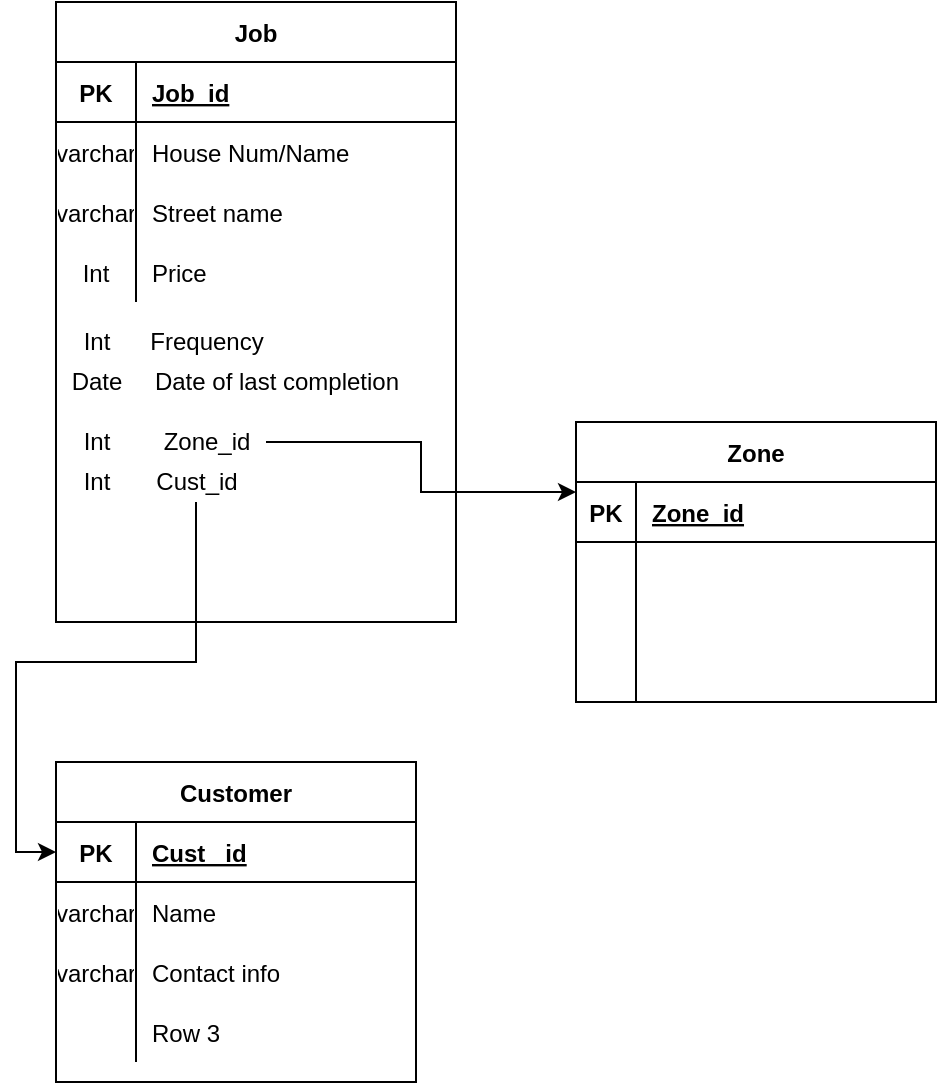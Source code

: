 <mxfile version="20.0.1" type="github">
  <diagram id="sFkQ_-mIcTNxrRSsmxkI" name="Page-1">
    <mxGraphModel dx="1662" dy="794" grid="1" gridSize="10" guides="1" tooltips="1" connect="1" arrows="1" fold="1" page="1" pageScale="1" pageWidth="850" pageHeight="1100" math="0" shadow="0">
      <root>
        <mxCell id="0" />
        <mxCell id="1" parent="0" />
        <mxCell id="KPxtfBM-qsj5sPWYzQvm-1" value="Job" style="shape=table;startSize=30;container=1;collapsible=1;childLayout=tableLayout;fixedRows=1;rowLines=0;fontStyle=1;align=center;resizeLast=1;" vertex="1" parent="1">
          <mxGeometry x="80" y="200" width="200" height="310" as="geometry" />
        </mxCell>
        <mxCell id="KPxtfBM-qsj5sPWYzQvm-2" value="" style="shape=tableRow;horizontal=0;startSize=0;swimlaneHead=0;swimlaneBody=0;fillColor=none;collapsible=0;dropTarget=0;points=[[0,0.5],[1,0.5]];portConstraint=eastwest;top=0;left=0;right=0;bottom=1;" vertex="1" parent="KPxtfBM-qsj5sPWYzQvm-1">
          <mxGeometry y="30" width="200" height="30" as="geometry" />
        </mxCell>
        <mxCell id="KPxtfBM-qsj5sPWYzQvm-3" value="PK" style="shape=partialRectangle;connectable=0;fillColor=none;top=0;left=0;bottom=0;right=0;fontStyle=1;overflow=hidden;" vertex="1" parent="KPxtfBM-qsj5sPWYzQvm-2">
          <mxGeometry width="40" height="30" as="geometry">
            <mxRectangle width="40" height="30" as="alternateBounds" />
          </mxGeometry>
        </mxCell>
        <mxCell id="KPxtfBM-qsj5sPWYzQvm-4" value="Job_id" style="shape=partialRectangle;connectable=0;fillColor=none;top=0;left=0;bottom=0;right=0;align=left;spacingLeft=6;fontStyle=5;overflow=hidden;" vertex="1" parent="KPxtfBM-qsj5sPWYzQvm-2">
          <mxGeometry x="40" width="160" height="30" as="geometry">
            <mxRectangle width="160" height="30" as="alternateBounds" />
          </mxGeometry>
        </mxCell>
        <mxCell id="KPxtfBM-qsj5sPWYzQvm-5" value="" style="shape=tableRow;horizontal=0;startSize=0;swimlaneHead=0;swimlaneBody=0;fillColor=none;collapsible=0;dropTarget=0;points=[[0,0.5],[1,0.5]];portConstraint=eastwest;top=0;left=0;right=0;bottom=0;" vertex="1" parent="KPxtfBM-qsj5sPWYzQvm-1">
          <mxGeometry y="60" width="200" height="30" as="geometry" />
        </mxCell>
        <mxCell id="KPxtfBM-qsj5sPWYzQvm-6" value="varchar" style="shape=partialRectangle;connectable=0;fillColor=none;top=0;left=0;bottom=0;right=0;editable=1;overflow=hidden;" vertex="1" parent="KPxtfBM-qsj5sPWYzQvm-5">
          <mxGeometry width="40" height="30" as="geometry">
            <mxRectangle width="40" height="30" as="alternateBounds" />
          </mxGeometry>
        </mxCell>
        <mxCell id="KPxtfBM-qsj5sPWYzQvm-7" value="House Num/Name" style="shape=partialRectangle;connectable=0;fillColor=none;top=0;left=0;bottom=0;right=0;align=left;spacingLeft=6;overflow=hidden;" vertex="1" parent="KPxtfBM-qsj5sPWYzQvm-5">
          <mxGeometry x="40" width="160" height="30" as="geometry">
            <mxRectangle width="160" height="30" as="alternateBounds" />
          </mxGeometry>
        </mxCell>
        <mxCell id="KPxtfBM-qsj5sPWYzQvm-8" value="" style="shape=tableRow;horizontal=0;startSize=0;swimlaneHead=0;swimlaneBody=0;fillColor=none;collapsible=0;dropTarget=0;points=[[0,0.5],[1,0.5]];portConstraint=eastwest;top=0;left=0;right=0;bottom=0;" vertex="1" parent="KPxtfBM-qsj5sPWYzQvm-1">
          <mxGeometry y="90" width="200" height="30" as="geometry" />
        </mxCell>
        <mxCell id="KPxtfBM-qsj5sPWYzQvm-9" value="varchar" style="shape=partialRectangle;connectable=0;fillColor=none;top=0;left=0;bottom=0;right=0;editable=1;overflow=hidden;" vertex="1" parent="KPxtfBM-qsj5sPWYzQvm-8">
          <mxGeometry width="40" height="30" as="geometry">
            <mxRectangle width="40" height="30" as="alternateBounds" />
          </mxGeometry>
        </mxCell>
        <mxCell id="KPxtfBM-qsj5sPWYzQvm-10" value="Street name" style="shape=partialRectangle;connectable=0;fillColor=none;top=0;left=0;bottom=0;right=0;align=left;spacingLeft=6;overflow=hidden;" vertex="1" parent="KPxtfBM-qsj5sPWYzQvm-8">
          <mxGeometry x="40" width="160" height="30" as="geometry">
            <mxRectangle width="160" height="30" as="alternateBounds" />
          </mxGeometry>
        </mxCell>
        <mxCell id="KPxtfBM-qsj5sPWYzQvm-11" value="" style="shape=tableRow;horizontal=0;startSize=0;swimlaneHead=0;swimlaneBody=0;fillColor=none;collapsible=0;dropTarget=0;points=[[0,0.5],[1,0.5]];portConstraint=eastwest;top=0;left=0;right=0;bottom=0;" vertex="1" parent="KPxtfBM-qsj5sPWYzQvm-1">
          <mxGeometry y="120" width="200" height="30" as="geometry" />
        </mxCell>
        <mxCell id="KPxtfBM-qsj5sPWYzQvm-12" value="Int" style="shape=partialRectangle;connectable=0;fillColor=none;top=0;left=0;bottom=0;right=0;editable=1;overflow=hidden;" vertex="1" parent="KPxtfBM-qsj5sPWYzQvm-11">
          <mxGeometry width="40" height="30" as="geometry">
            <mxRectangle width="40" height="30" as="alternateBounds" />
          </mxGeometry>
        </mxCell>
        <mxCell id="KPxtfBM-qsj5sPWYzQvm-13" value="Price" style="shape=partialRectangle;connectable=0;fillColor=none;top=0;left=0;bottom=0;right=0;align=left;spacingLeft=6;overflow=hidden;" vertex="1" parent="KPxtfBM-qsj5sPWYzQvm-11">
          <mxGeometry x="40" width="160" height="30" as="geometry">
            <mxRectangle width="160" height="30" as="alternateBounds" />
          </mxGeometry>
        </mxCell>
        <mxCell id="KPxtfBM-qsj5sPWYzQvm-28" value="Int" style="text;html=1;align=center;verticalAlign=middle;resizable=0;points=[];autosize=1;strokeColor=none;fillColor=none;" vertex="1" parent="1">
          <mxGeometry x="85" y="360" width="30" height="20" as="geometry" />
        </mxCell>
        <mxCell id="KPxtfBM-qsj5sPWYzQvm-29" value="Frequency" style="text;html=1;align=center;verticalAlign=middle;resizable=0;points=[];autosize=1;strokeColor=none;fillColor=none;" vertex="1" parent="1">
          <mxGeometry x="120" y="360" width="70" height="20" as="geometry" />
        </mxCell>
        <mxCell id="KPxtfBM-qsj5sPWYzQvm-30" value="Date" style="text;html=1;align=center;verticalAlign=middle;resizable=0;points=[];autosize=1;strokeColor=none;fillColor=none;" vertex="1" parent="1">
          <mxGeometry x="80" y="380" width="40" height="20" as="geometry" />
        </mxCell>
        <mxCell id="KPxtfBM-qsj5sPWYzQvm-31" value="Date of last completion" style="text;html=1;align=center;verticalAlign=middle;resizable=0;points=[];autosize=1;strokeColor=none;fillColor=none;" vertex="1" parent="1">
          <mxGeometry x="120" y="380" width="140" height="20" as="geometry" />
        </mxCell>
        <mxCell id="KPxtfBM-qsj5sPWYzQvm-32" value="Int" style="text;html=1;align=center;verticalAlign=middle;resizable=0;points=[];autosize=1;strokeColor=none;fillColor=none;" vertex="1" parent="1">
          <mxGeometry x="85" y="410" width="30" height="20" as="geometry" />
        </mxCell>
        <mxCell id="KPxtfBM-qsj5sPWYzQvm-52" style="edgeStyle=orthogonalEdgeStyle;rounded=0;orthogonalLoop=1;jettySize=auto;html=1;entryX=0;entryY=0.25;entryDx=0;entryDy=0;" edge="1" parent="1" source="KPxtfBM-qsj5sPWYzQvm-33" target="KPxtfBM-qsj5sPWYzQvm-37">
          <mxGeometry relative="1" as="geometry" />
        </mxCell>
        <mxCell id="KPxtfBM-qsj5sPWYzQvm-33" value="Zone_id" style="text;html=1;align=center;verticalAlign=middle;resizable=0;points=[];autosize=1;strokeColor=none;fillColor=none;" vertex="1" parent="1">
          <mxGeometry x="125" y="410" width="60" height="20" as="geometry" />
        </mxCell>
        <mxCell id="KPxtfBM-qsj5sPWYzQvm-35" value="Int" style="text;html=1;align=center;verticalAlign=middle;resizable=0;points=[];autosize=1;strokeColor=none;fillColor=none;" vertex="1" parent="1">
          <mxGeometry x="85" y="430" width="30" height="20" as="geometry" />
        </mxCell>
        <mxCell id="KPxtfBM-qsj5sPWYzQvm-67" style="edgeStyle=orthogonalEdgeStyle;rounded=0;orthogonalLoop=1;jettySize=auto;html=1;entryX=0;entryY=0.5;entryDx=0;entryDy=0;" edge="1" parent="1" source="KPxtfBM-qsj5sPWYzQvm-36" target="KPxtfBM-qsj5sPWYzQvm-54">
          <mxGeometry relative="1" as="geometry" />
        </mxCell>
        <mxCell id="KPxtfBM-qsj5sPWYzQvm-36" value="Cust_id" style="text;html=1;align=center;verticalAlign=middle;resizable=0;points=[];autosize=1;strokeColor=none;fillColor=none;" vertex="1" parent="1">
          <mxGeometry x="120" y="430" width="60" height="20" as="geometry" />
        </mxCell>
        <mxCell id="KPxtfBM-qsj5sPWYzQvm-37" value="Zone" style="shape=table;startSize=30;container=1;collapsible=1;childLayout=tableLayout;fixedRows=1;rowLines=0;fontStyle=1;align=center;resizeLast=1;" vertex="1" parent="1">
          <mxGeometry x="340" y="410" width="180" height="140" as="geometry" />
        </mxCell>
        <mxCell id="KPxtfBM-qsj5sPWYzQvm-38" value="" style="shape=tableRow;horizontal=0;startSize=0;swimlaneHead=0;swimlaneBody=0;fillColor=none;collapsible=0;dropTarget=0;points=[[0,0.5],[1,0.5]];portConstraint=eastwest;top=0;left=0;right=0;bottom=1;" vertex="1" parent="KPxtfBM-qsj5sPWYzQvm-37">
          <mxGeometry y="30" width="180" height="30" as="geometry" />
        </mxCell>
        <mxCell id="KPxtfBM-qsj5sPWYzQvm-39" value="PK" style="shape=partialRectangle;connectable=0;fillColor=none;top=0;left=0;bottom=0;right=0;fontStyle=1;overflow=hidden;" vertex="1" parent="KPxtfBM-qsj5sPWYzQvm-38">
          <mxGeometry width="30" height="30" as="geometry">
            <mxRectangle width="30" height="30" as="alternateBounds" />
          </mxGeometry>
        </mxCell>
        <mxCell id="KPxtfBM-qsj5sPWYzQvm-40" value="Zone_id" style="shape=partialRectangle;connectable=0;fillColor=none;top=0;left=0;bottom=0;right=0;align=left;spacingLeft=6;fontStyle=5;overflow=hidden;" vertex="1" parent="KPxtfBM-qsj5sPWYzQvm-38">
          <mxGeometry x="30" width="150" height="30" as="geometry">
            <mxRectangle width="150" height="30" as="alternateBounds" />
          </mxGeometry>
        </mxCell>
        <mxCell id="KPxtfBM-qsj5sPWYzQvm-41" value="" style="shape=tableRow;horizontal=0;startSize=0;swimlaneHead=0;swimlaneBody=0;fillColor=none;collapsible=0;dropTarget=0;points=[[0,0.5],[1,0.5]];portConstraint=eastwest;top=0;left=0;right=0;bottom=0;" vertex="1" parent="KPxtfBM-qsj5sPWYzQvm-37">
          <mxGeometry y="60" width="180" height="30" as="geometry" />
        </mxCell>
        <mxCell id="KPxtfBM-qsj5sPWYzQvm-42" value="" style="shape=partialRectangle;connectable=0;fillColor=none;top=0;left=0;bottom=0;right=0;editable=1;overflow=hidden;" vertex="1" parent="KPxtfBM-qsj5sPWYzQvm-41">
          <mxGeometry width="30" height="30" as="geometry">
            <mxRectangle width="30" height="30" as="alternateBounds" />
          </mxGeometry>
        </mxCell>
        <mxCell id="KPxtfBM-qsj5sPWYzQvm-43" value="" style="shape=partialRectangle;connectable=0;fillColor=none;top=0;left=0;bottom=0;right=0;align=left;spacingLeft=6;overflow=hidden;" vertex="1" parent="KPxtfBM-qsj5sPWYzQvm-41">
          <mxGeometry x="30" width="150" height="30" as="geometry">
            <mxRectangle width="150" height="30" as="alternateBounds" />
          </mxGeometry>
        </mxCell>
        <mxCell id="KPxtfBM-qsj5sPWYzQvm-44" value="" style="shape=tableRow;horizontal=0;startSize=0;swimlaneHead=0;swimlaneBody=0;fillColor=none;collapsible=0;dropTarget=0;points=[[0,0.5],[1,0.5]];portConstraint=eastwest;top=0;left=0;right=0;bottom=0;" vertex="1" parent="KPxtfBM-qsj5sPWYzQvm-37">
          <mxGeometry y="90" width="180" height="30" as="geometry" />
        </mxCell>
        <mxCell id="KPxtfBM-qsj5sPWYzQvm-45" value="" style="shape=partialRectangle;connectable=0;fillColor=none;top=0;left=0;bottom=0;right=0;editable=1;overflow=hidden;" vertex="1" parent="KPxtfBM-qsj5sPWYzQvm-44">
          <mxGeometry width="30" height="30" as="geometry">
            <mxRectangle width="30" height="30" as="alternateBounds" />
          </mxGeometry>
        </mxCell>
        <mxCell id="KPxtfBM-qsj5sPWYzQvm-46" value="" style="shape=partialRectangle;connectable=0;fillColor=none;top=0;left=0;bottom=0;right=0;align=left;spacingLeft=6;overflow=hidden;" vertex="1" parent="KPxtfBM-qsj5sPWYzQvm-44">
          <mxGeometry x="30" width="150" height="30" as="geometry">
            <mxRectangle width="150" height="30" as="alternateBounds" />
          </mxGeometry>
        </mxCell>
        <mxCell id="KPxtfBM-qsj5sPWYzQvm-47" value="" style="shape=tableRow;horizontal=0;startSize=0;swimlaneHead=0;swimlaneBody=0;fillColor=none;collapsible=0;dropTarget=0;points=[[0,0.5],[1,0.5]];portConstraint=eastwest;top=0;left=0;right=0;bottom=0;" vertex="1" parent="KPxtfBM-qsj5sPWYzQvm-37">
          <mxGeometry y="120" width="180" height="20" as="geometry" />
        </mxCell>
        <mxCell id="KPxtfBM-qsj5sPWYzQvm-48" value="" style="shape=partialRectangle;connectable=0;fillColor=none;top=0;left=0;bottom=0;right=0;editable=1;overflow=hidden;" vertex="1" parent="KPxtfBM-qsj5sPWYzQvm-47">
          <mxGeometry width="30" height="20" as="geometry">
            <mxRectangle width="30" height="20" as="alternateBounds" />
          </mxGeometry>
        </mxCell>
        <mxCell id="KPxtfBM-qsj5sPWYzQvm-49" value="" style="shape=partialRectangle;connectable=0;fillColor=none;top=0;left=0;bottom=0;right=0;align=left;spacingLeft=6;overflow=hidden;" vertex="1" parent="KPxtfBM-qsj5sPWYzQvm-47">
          <mxGeometry x="30" width="150" height="20" as="geometry">
            <mxRectangle width="150" height="20" as="alternateBounds" />
          </mxGeometry>
        </mxCell>
        <mxCell id="KPxtfBM-qsj5sPWYzQvm-53" value="Customer" style="shape=table;startSize=30;container=1;collapsible=1;childLayout=tableLayout;fixedRows=1;rowLines=0;fontStyle=1;align=center;resizeLast=1;" vertex="1" parent="1">
          <mxGeometry x="80" y="580" width="180" height="160" as="geometry" />
        </mxCell>
        <mxCell id="KPxtfBM-qsj5sPWYzQvm-54" value="" style="shape=tableRow;horizontal=0;startSize=0;swimlaneHead=0;swimlaneBody=0;fillColor=none;collapsible=0;dropTarget=0;points=[[0,0.5],[1,0.5]];portConstraint=eastwest;top=0;left=0;right=0;bottom=1;" vertex="1" parent="KPxtfBM-qsj5sPWYzQvm-53">
          <mxGeometry y="30" width="180" height="30" as="geometry" />
        </mxCell>
        <mxCell id="KPxtfBM-qsj5sPWYzQvm-55" value="PK" style="shape=partialRectangle;connectable=0;fillColor=none;top=0;left=0;bottom=0;right=0;fontStyle=1;overflow=hidden;" vertex="1" parent="KPxtfBM-qsj5sPWYzQvm-54">
          <mxGeometry width="40" height="30" as="geometry">
            <mxRectangle width="40" height="30" as="alternateBounds" />
          </mxGeometry>
        </mxCell>
        <mxCell id="KPxtfBM-qsj5sPWYzQvm-56" value="Cust _id" style="shape=partialRectangle;connectable=0;fillColor=none;top=0;left=0;bottom=0;right=0;align=left;spacingLeft=6;fontStyle=5;overflow=hidden;" vertex="1" parent="KPxtfBM-qsj5sPWYzQvm-54">
          <mxGeometry x="40" width="140" height="30" as="geometry">
            <mxRectangle width="140" height="30" as="alternateBounds" />
          </mxGeometry>
        </mxCell>
        <mxCell id="KPxtfBM-qsj5sPWYzQvm-57" value="" style="shape=tableRow;horizontal=0;startSize=0;swimlaneHead=0;swimlaneBody=0;fillColor=none;collapsible=0;dropTarget=0;points=[[0,0.5],[1,0.5]];portConstraint=eastwest;top=0;left=0;right=0;bottom=0;" vertex="1" parent="KPxtfBM-qsj5sPWYzQvm-53">
          <mxGeometry y="60" width="180" height="30" as="geometry" />
        </mxCell>
        <mxCell id="KPxtfBM-qsj5sPWYzQvm-58" value="varchar" style="shape=partialRectangle;connectable=0;fillColor=none;top=0;left=0;bottom=0;right=0;editable=1;overflow=hidden;" vertex="1" parent="KPxtfBM-qsj5sPWYzQvm-57">
          <mxGeometry width="40" height="30" as="geometry">
            <mxRectangle width="40" height="30" as="alternateBounds" />
          </mxGeometry>
        </mxCell>
        <mxCell id="KPxtfBM-qsj5sPWYzQvm-59" value="Name" style="shape=partialRectangle;connectable=0;fillColor=none;top=0;left=0;bottom=0;right=0;align=left;spacingLeft=6;overflow=hidden;" vertex="1" parent="KPxtfBM-qsj5sPWYzQvm-57">
          <mxGeometry x="40" width="140" height="30" as="geometry">
            <mxRectangle width="140" height="30" as="alternateBounds" />
          </mxGeometry>
        </mxCell>
        <mxCell id="KPxtfBM-qsj5sPWYzQvm-60" value="" style="shape=tableRow;horizontal=0;startSize=0;swimlaneHead=0;swimlaneBody=0;fillColor=none;collapsible=0;dropTarget=0;points=[[0,0.5],[1,0.5]];portConstraint=eastwest;top=0;left=0;right=0;bottom=0;" vertex="1" parent="KPxtfBM-qsj5sPWYzQvm-53">
          <mxGeometry y="90" width="180" height="30" as="geometry" />
        </mxCell>
        <mxCell id="KPxtfBM-qsj5sPWYzQvm-61" value="varchar" style="shape=partialRectangle;connectable=0;fillColor=none;top=0;left=0;bottom=0;right=0;editable=1;overflow=hidden;" vertex="1" parent="KPxtfBM-qsj5sPWYzQvm-60">
          <mxGeometry width="40" height="30" as="geometry">
            <mxRectangle width="40" height="30" as="alternateBounds" />
          </mxGeometry>
        </mxCell>
        <mxCell id="KPxtfBM-qsj5sPWYzQvm-62" value="Contact info" style="shape=partialRectangle;connectable=0;fillColor=none;top=0;left=0;bottom=0;right=0;align=left;spacingLeft=6;overflow=hidden;" vertex="1" parent="KPxtfBM-qsj5sPWYzQvm-60">
          <mxGeometry x="40" width="140" height="30" as="geometry">
            <mxRectangle width="140" height="30" as="alternateBounds" />
          </mxGeometry>
        </mxCell>
        <mxCell id="KPxtfBM-qsj5sPWYzQvm-63" value="" style="shape=tableRow;horizontal=0;startSize=0;swimlaneHead=0;swimlaneBody=0;fillColor=none;collapsible=0;dropTarget=0;points=[[0,0.5],[1,0.5]];portConstraint=eastwest;top=0;left=0;right=0;bottom=0;" vertex="1" parent="KPxtfBM-qsj5sPWYzQvm-53">
          <mxGeometry y="120" width="180" height="30" as="geometry" />
        </mxCell>
        <mxCell id="KPxtfBM-qsj5sPWYzQvm-64" value="" style="shape=partialRectangle;connectable=0;fillColor=none;top=0;left=0;bottom=0;right=0;editable=1;overflow=hidden;" vertex="1" parent="KPxtfBM-qsj5sPWYzQvm-63">
          <mxGeometry width="40" height="30" as="geometry">
            <mxRectangle width="40" height="30" as="alternateBounds" />
          </mxGeometry>
        </mxCell>
        <mxCell id="KPxtfBM-qsj5sPWYzQvm-65" value="Row 3" style="shape=partialRectangle;connectable=0;fillColor=none;top=0;left=0;bottom=0;right=0;align=left;spacingLeft=6;overflow=hidden;" vertex="1" parent="KPxtfBM-qsj5sPWYzQvm-63">
          <mxGeometry x="40" width="140" height="30" as="geometry">
            <mxRectangle width="140" height="30" as="alternateBounds" />
          </mxGeometry>
        </mxCell>
      </root>
    </mxGraphModel>
  </diagram>
</mxfile>
